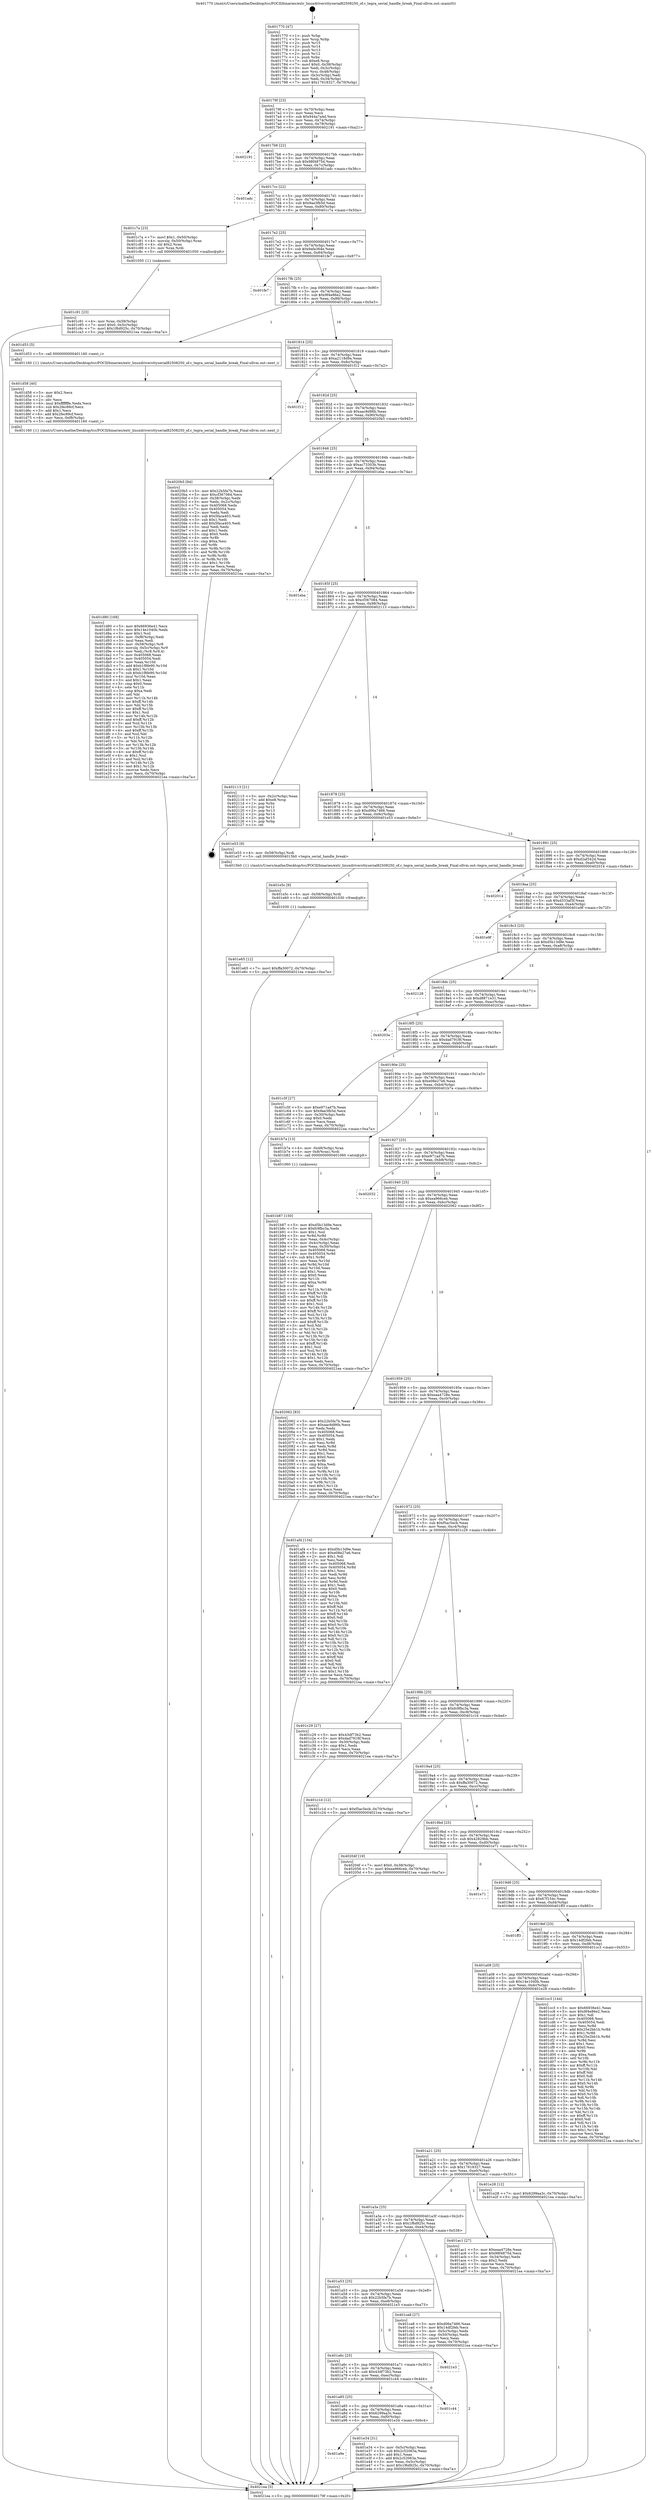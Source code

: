 digraph "0x401770" {
  label = "0x401770 (/mnt/c/Users/mathe/Desktop/tcc/POCII/binaries/extr_linuxdriversttyserial82508250_of.c_tegra_serial_handle_break_Final-ollvm.out::main(0))"
  labelloc = "t"
  node[shape=record]

  Entry [label="",width=0.3,height=0.3,shape=circle,fillcolor=black,style=filled]
  "0x40179f" [label="{
     0x40179f [23]\l
     | [instrs]\l
     &nbsp;&nbsp;0x40179f \<+3\>: mov -0x70(%rbp),%eax\l
     &nbsp;&nbsp;0x4017a2 \<+2\>: mov %eax,%ecx\l
     &nbsp;&nbsp;0x4017a4 \<+6\>: sub $0x944a7a4d,%ecx\l
     &nbsp;&nbsp;0x4017aa \<+3\>: mov %eax,-0x74(%rbp)\l
     &nbsp;&nbsp;0x4017ad \<+3\>: mov %ecx,-0x78(%rbp)\l
     &nbsp;&nbsp;0x4017b0 \<+6\>: je 0000000000402191 \<main+0xa21\>\l
  }"]
  "0x402191" [label="{
     0x402191\l
  }", style=dashed]
  "0x4017b6" [label="{
     0x4017b6 [22]\l
     | [instrs]\l
     &nbsp;&nbsp;0x4017b6 \<+5\>: jmp 00000000004017bb \<main+0x4b\>\l
     &nbsp;&nbsp;0x4017bb \<+3\>: mov -0x74(%rbp),%eax\l
     &nbsp;&nbsp;0x4017be \<+5\>: sub $0x98f4875d,%eax\l
     &nbsp;&nbsp;0x4017c3 \<+3\>: mov %eax,-0x7c(%rbp)\l
     &nbsp;&nbsp;0x4017c6 \<+6\>: je 0000000000401adc \<main+0x36c\>\l
  }"]
  Exit [label="",width=0.3,height=0.3,shape=circle,fillcolor=black,style=filled,peripheries=2]
  "0x401adc" [label="{
     0x401adc\l
  }", style=dashed]
  "0x4017cc" [label="{
     0x4017cc [22]\l
     | [instrs]\l
     &nbsp;&nbsp;0x4017cc \<+5\>: jmp 00000000004017d1 \<main+0x61\>\l
     &nbsp;&nbsp;0x4017d1 \<+3\>: mov -0x74(%rbp),%eax\l
     &nbsp;&nbsp;0x4017d4 \<+5\>: sub $0x9ae3fb5d,%eax\l
     &nbsp;&nbsp;0x4017d9 \<+3\>: mov %eax,-0x80(%rbp)\l
     &nbsp;&nbsp;0x4017dc \<+6\>: je 0000000000401c7a \<main+0x50a\>\l
  }"]
  "0x401e65" [label="{
     0x401e65 [12]\l
     | [instrs]\l
     &nbsp;&nbsp;0x401e65 \<+7\>: movl $0xffa30072,-0x70(%rbp)\l
     &nbsp;&nbsp;0x401e6c \<+5\>: jmp 00000000004021ea \<main+0xa7a\>\l
  }"]
  "0x401c7a" [label="{
     0x401c7a [23]\l
     | [instrs]\l
     &nbsp;&nbsp;0x401c7a \<+7\>: movl $0x1,-0x50(%rbp)\l
     &nbsp;&nbsp;0x401c81 \<+4\>: movslq -0x50(%rbp),%rax\l
     &nbsp;&nbsp;0x401c85 \<+4\>: shl $0x2,%rax\l
     &nbsp;&nbsp;0x401c89 \<+3\>: mov %rax,%rdi\l
     &nbsp;&nbsp;0x401c8c \<+5\>: call 0000000000401050 \<malloc@plt\>\l
     | [calls]\l
     &nbsp;&nbsp;0x401050 \{1\} (unknown)\l
  }"]
  "0x4017e2" [label="{
     0x4017e2 [25]\l
     | [instrs]\l
     &nbsp;&nbsp;0x4017e2 \<+5\>: jmp 00000000004017e7 \<main+0x77\>\l
     &nbsp;&nbsp;0x4017e7 \<+3\>: mov -0x74(%rbp),%eax\l
     &nbsp;&nbsp;0x4017ea \<+5\>: sub $0x9afa364e,%eax\l
     &nbsp;&nbsp;0x4017ef \<+6\>: mov %eax,-0x84(%rbp)\l
     &nbsp;&nbsp;0x4017f5 \<+6\>: je 0000000000401fe7 \<main+0x877\>\l
  }"]
  "0x401e5c" [label="{
     0x401e5c [9]\l
     | [instrs]\l
     &nbsp;&nbsp;0x401e5c \<+4\>: mov -0x58(%rbp),%rdi\l
     &nbsp;&nbsp;0x401e60 \<+5\>: call 0000000000401030 \<free@plt\>\l
     | [calls]\l
     &nbsp;&nbsp;0x401030 \{1\} (unknown)\l
  }"]
  "0x401fe7" [label="{
     0x401fe7\l
  }", style=dashed]
  "0x4017fb" [label="{
     0x4017fb [25]\l
     | [instrs]\l
     &nbsp;&nbsp;0x4017fb \<+5\>: jmp 0000000000401800 \<main+0x90\>\l
     &nbsp;&nbsp;0x401800 \<+3\>: mov -0x74(%rbp),%eax\l
     &nbsp;&nbsp;0x401803 \<+5\>: sub $0x9f4e86e2,%eax\l
     &nbsp;&nbsp;0x401808 \<+6\>: mov %eax,-0x88(%rbp)\l
     &nbsp;&nbsp;0x40180e \<+6\>: je 0000000000401d53 \<main+0x5e3\>\l
  }"]
  "0x401a9e" [label="{
     0x401a9e\l
  }", style=dashed]
  "0x401d53" [label="{
     0x401d53 [5]\l
     | [instrs]\l
     &nbsp;&nbsp;0x401d53 \<+5\>: call 0000000000401160 \<next_i\>\l
     | [calls]\l
     &nbsp;&nbsp;0x401160 \{1\} (/mnt/c/Users/mathe/Desktop/tcc/POCII/binaries/extr_linuxdriversttyserial82508250_of.c_tegra_serial_handle_break_Final-ollvm.out::next_i)\l
  }"]
  "0x401814" [label="{
     0x401814 [25]\l
     | [instrs]\l
     &nbsp;&nbsp;0x401814 \<+5\>: jmp 0000000000401819 \<main+0xa9\>\l
     &nbsp;&nbsp;0x401819 \<+3\>: mov -0x74(%rbp),%eax\l
     &nbsp;&nbsp;0x40181c \<+5\>: sub $0xa2118d9a,%eax\l
     &nbsp;&nbsp;0x401821 \<+6\>: mov %eax,-0x8c(%rbp)\l
     &nbsp;&nbsp;0x401827 \<+6\>: je 0000000000401f12 \<main+0x7a2\>\l
  }"]
  "0x401e34" [label="{
     0x401e34 [31]\l
     | [instrs]\l
     &nbsp;&nbsp;0x401e34 \<+3\>: mov -0x5c(%rbp),%eax\l
     &nbsp;&nbsp;0x401e37 \<+5\>: sub $0x2c52063a,%eax\l
     &nbsp;&nbsp;0x401e3c \<+3\>: add $0x1,%eax\l
     &nbsp;&nbsp;0x401e3f \<+5\>: add $0x2c52063a,%eax\l
     &nbsp;&nbsp;0x401e44 \<+3\>: mov %eax,-0x5c(%rbp)\l
     &nbsp;&nbsp;0x401e47 \<+7\>: movl $0x1f6d925c,-0x70(%rbp)\l
     &nbsp;&nbsp;0x401e4e \<+5\>: jmp 00000000004021ea \<main+0xa7a\>\l
  }"]
  "0x401f12" [label="{
     0x401f12\l
  }", style=dashed]
  "0x40182d" [label="{
     0x40182d [25]\l
     | [instrs]\l
     &nbsp;&nbsp;0x40182d \<+5\>: jmp 0000000000401832 \<main+0xc2\>\l
     &nbsp;&nbsp;0x401832 \<+3\>: mov -0x74(%rbp),%eax\l
     &nbsp;&nbsp;0x401835 \<+5\>: sub $0xaac8d86b,%eax\l
     &nbsp;&nbsp;0x40183a \<+6\>: mov %eax,-0x90(%rbp)\l
     &nbsp;&nbsp;0x401840 \<+6\>: je 00000000004020b5 \<main+0x945\>\l
  }"]
  "0x401a85" [label="{
     0x401a85 [25]\l
     | [instrs]\l
     &nbsp;&nbsp;0x401a85 \<+5\>: jmp 0000000000401a8a \<main+0x31a\>\l
     &nbsp;&nbsp;0x401a8a \<+3\>: mov -0x74(%rbp),%eax\l
     &nbsp;&nbsp;0x401a8d \<+5\>: sub $0x6299aa3c,%eax\l
     &nbsp;&nbsp;0x401a92 \<+6\>: mov %eax,-0xf0(%rbp)\l
     &nbsp;&nbsp;0x401a98 \<+6\>: je 0000000000401e34 \<main+0x6c4\>\l
  }"]
  "0x4020b5" [label="{
     0x4020b5 [94]\l
     | [instrs]\l
     &nbsp;&nbsp;0x4020b5 \<+5\>: mov $0x22b5fa7b,%eax\l
     &nbsp;&nbsp;0x4020ba \<+5\>: mov $0xcf367084,%ecx\l
     &nbsp;&nbsp;0x4020bf \<+3\>: mov -0x38(%rbp),%edx\l
     &nbsp;&nbsp;0x4020c2 \<+3\>: mov %edx,-0x2c(%rbp)\l
     &nbsp;&nbsp;0x4020c5 \<+7\>: mov 0x405068,%edx\l
     &nbsp;&nbsp;0x4020cc \<+7\>: mov 0x405054,%esi\l
     &nbsp;&nbsp;0x4020d3 \<+2\>: mov %edx,%edi\l
     &nbsp;&nbsp;0x4020d5 \<+6\>: sub $0x5faca403,%edi\l
     &nbsp;&nbsp;0x4020db \<+3\>: sub $0x1,%edi\l
     &nbsp;&nbsp;0x4020de \<+6\>: add $0x5faca403,%edi\l
     &nbsp;&nbsp;0x4020e4 \<+3\>: imul %edi,%edx\l
     &nbsp;&nbsp;0x4020e7 \<+3\>: and $0x1,%edx\l
     &nbsp;&nbsp;0x4020ea \<+3\>: cmp $0x0,%edx\l
     &nbsp;&nbsp;0x4020ed \<+4\>: sete %r8b\l
     &nbsp;&nbsp;0x4020f1 \<+3\>: cmp $0xa,%esi\l
     &nbsp;&nbsp;0x4020f4 \<+4\>: setl %r9b\l
     &nbsp;&nbsp;0x4020f8 \<+3\>: mov %r8b,%r10b\l
     &nbsp;&nbsp;0x4020fb \<+3\>: and %r9b,%r10b\l
     &nbsp;&nbsp;0x4020fe \<+3\>: xor %r9b,%r8b\l
     &nbsp;&nbsp;0x402101 \<+3\>: or %r8b,%r10b\l
     &nbsp;&nbsp;0x402104 \<+4\>: test $0x1,%r10b\l
     &nbsp;&nbsp;0x402108 \<+3\>: cmovne %ecx,%eax\l
     &nbsp;&nbsp;0x40210b \<+3\>: mov %eax,-0x70(%rbp)\l
     &nbsp;&nbsp;0x40210e \<+5\>: jmp 00000000004021ea \<main+0xa7a\>\l
  }"]
  "0x401846" [label="{
     0x401846 [25]\l
     | [instrs]\l
     &nbsp;&nbsp;0x401846 \<+5\>: jmp 000000000040184b \<main+0xdb\>\l
     &nbsp;&nbsp;0x40184b \<+3\>: mov -0x74(%rbp),%eax\l
     &nbsp;&nbsp;0x40184e \<+5\>: sub $0xac73303b,%eax\l
     &nbsp;&nbsp;0x401853 \<+6\>: mov %eax,-0x94(%rbp)\l
     &nbsp;&nbsp;0x401859 \<+6\>: je 0000000000401eba \<main+0x74a\>\l
  }"]
  "0x401c44" [label="{
     0x401c44\l
  }", style=dashed]
  "0x401eba" [label="{
     0x401eba\l
  }", style=dashed]
  "0x40185f" [label="{
     0x40185f [25]\l
     | [instrs]\l
     &nbsp;&nbsp;0x40185f \<+5\>: jmp 0000000000401864 \<main+0xf4\>\l
     &nbsp;&nbsp;0x401864 \<+3\>: mov -0x74(%rbp),%eax\l
     &nbsp;&nbsp;0x401867 \<+5\>: sub $0xcf367084,%eax\l
     &nbsp;&nbsp;0x40186c \<+6\>: mov %eax,-0x98(%rbp)\l
     &nbsp;&nbsp;0x401872 \<+6\>: je 0000000000402113 \<main+0x9a3\>\l
  }"]
  "0x401a6c" [label="{
     0x401a6c [25]\l
     | [instrs]\l
     &nbsp;&nbsp;0x401a6c \<+5\>: jmp 0000000000401a71 \<main+0x301\>\l
     &nbsp;&nbsp;0x401a71 \<+3\>: mov -0x74(%rbp),%eax\l
     &nbsp;&nbsp;0x401a74 \<+5\>: sub $0x43df73b2,%eax\l
     &nbsp;&nbsp;0x401a79 \<+6\>: mov %eax,-0xec(%rbp)\l
     &nbsp;&nbsp;0x401a7f \<+6\>: je 0000000000401c44 \<main+0x4d4\>\l
  }"]
  "0x402113" [label="{
     0x402113 [21]\l
     | [instrs]\l
     &nbsp;&nbsp;0x402113 \<+3\>: mov -0x2c(%rbp),%eax\l
     &nbsp;&nbsp;0x402116 \<+7\>: add $0xe8,%rsp\l
     &nbsp;&nbsp;0x40211d \<+1\>: pop %rbx\l
     &nbsp;&nbsp;0x40211e \<+2\>: pop %r12\l
     &nbsp;&nbsp;0x402120 \<+2\>: pop %r13\l
     &nbsp;&nbsp;0x402122 \<+2\>: pop %r14\l
     &nbsp;&nbsp;0x402124 \<+2\>: pop %r15\l
     &nbsp;&nbsp;0x402126 \<+1\>: pop %rbp\l
     &nbsp;&nbsp;0x402127 \<+1\>: ret\l
  }"]
  "0x401878" [label="{
     0x401878 [25]\l
     | [instrs]\l
     &nbsp;&nbsp;0x401878 \<+5\>: jmp 000000000040187d \<main+0x10d\>\l
     &nbsp;&nbsp;0x40187d \<+3\>: mov -0x74(%rbp),%eax\l
     &nbsp;&nbsp;0x401880 \<+5\>: sub $0xd06a7466,%eax\l
     &nbsp;&nbsp;0x401885 \<+6\>: mov %eax,-0x9c(%rbp)\l
     &nbsp;&nbsp;0x40188b \<+6\>: je 0000000000401e53 \<main+0x6e3\>\l
  }"]
  "0x4021e3" [label="{
     0x4021e3\l
  }", style=dashed]
  "0x401e53" [label="{
     0x401e53 [9]\l
     | [instrs]\l
     &nbsp;&nbsp;0x401e53 \<+4\>: mov -0x58(%rbp),%rdi\l
     &nbsp;&nbsp;0x401e57 \<+5\>: call 00000000004015b0 \<tegra_serial_handle_break\>\l
     | [calls]\l
     &nbsp;&nbsp;0x4015b0 \{1\} (/mnt/c/Users/mathe/Desktop/tcc/POCII/binaries/extr_linuxdriversttyserial82508250_of.c_tegra_serial_handle_break_Final-ollvm.out::tegra_serial_handle_break)\l
  }"]
  "0x401891" [label="{
     0x401891 [25]\l
     | [instrs]\l
     &nbsp;&nbsp;0x401891 \<+5\>: jmp 0000000000401896 \<main+0x126\>\l
     &nbsp;&nbsp;0x401896 \<+3\>: mov -0x74(%rbp),%eax\l
     &nbsp;&nbsp;0x401899 \<+5\>: sub $0xd2af342d,%eax\l
     &nbsp;&nbsp;0x40189e \<+6\>: mov %eax,-0xa0(%rbp)\l
     &nbsp;&nbsp;0x4018a4 \<+6\>: je 0000000000402014 \<main+0x8a4\>\l
  }"]
  "0x401d80" [label="{
     0x401d80 [168]\l
     | [instrs]\l
     &nbsp;&nbsp;0x401d80 \<+5\>: mov $0x66936e41,%ecx\l
     &nbsp;&nbsp;0x401d85 \<+5\>: mov $0x14e1040b,%edx\l
     &nbsp;&nbsp;0x401d8a \<+3\>: mov $0x1,%sil\l
     &nbsp;&nbsp;0x401d8d \<+6\>: mov -0xf8(%rbp),%edi\l
     &nbsp;&nbsp;0x401d93 \<+3\>: imul %eax,%edi\l
     &nbsp;&nbsp;0x401d96 \<+4\>: mov -0x58(%rbp),%r8\l
     &nbsp;&nbsp;0x401d9a \<+4\>: movslq -0x5c(%rbp),%r9\l
     &nbsp;&nbsp;0x401d9e \<+4\>: mov %edi,(%r8,%r9,4)\l
     &nbsp;&nbsp;0x401da2 \<+7\>: mov 0x405068,%eax\l
     &nbsp;&nbsp;0x401da9 \<+7\>: mov 0x405054,%edi\l
     &nbsp;&nbsp;0x401db0 \<+3\>: mov %eax,%r10d\l
     &nbsp;&nbsp;0x401db3 \<+7\>: add $0xb1f8fe90,%r10d\l
     &nbsp;&nbsp;0x401dba \<+4\>: sub $0x1,%r10d\l
     &nbsp;&nbsp;0x401dbe \<+7\>: sub $0xb1f8fe90,%r10d\l
     &nbsp;&nbsp;0x401dc5 \<+4\>: imul %r10d,%eax\l
     &nbsp;&nbsp;0x401dc9 \<+3\>: and $0x1,%eax\l
     &nbsp;&nbsp;0x401dcc \<+3\>: cmp $0x0,%eax\l
     &nbsp;&nbsp;0x401dcf \<+4\>: sete %r11b\l
     &nbsp;&nbsp;0x401dd3 \<+3\>: cmp $0xa,%edi\l
     &nbsp;&nbsp;0x401dd6 \<+3\>: setl %bl\l
     &nbsp;&nbsp;0x401dd9 \<+3\>: mov %r11b,%r14b\l
     &nbsp;&nbsp;0x401ddc \<+4\>: xor $0xff,%r14b\l
     &nbsp;&nbsp;0x401de0 \<+3\>: mov %bl,%r15b\l
     &nbsp;&nbsp;0x401de3 \<+4\>: xor $0xff,%r15b\l
     &nbsp;&nbsp;0x401de7 \<+4\>: xor $0x1,%sil\l
     &nbsp;&nbsp;0x401deb \<+3\>: mov %r14b,%r12b\l
     &nbsp;&nbsp;0x401dee \<+4\>: and $0xff,%r12b\l
     &nbsp;&nbsp;0x401df2 \<+3\>: and %sil,%r11b\l
     &nbsp;&nbsp;0x401df5 \<+3\>: mov %r15b,%r13b\l
     &nbsp;&nbsp;0x401df8 \<+4\>: and $0xff,%r13b\l
     &nbsp;&nbsp;0x401dfc \<+3\>: and %sil,%bl\l
     &nbsp;&nbsp;0x401dff \<+3\>: or %r11b,%r12b\l
     &nbsp;&nbsp;0x401e02 \<+3\>: or %bl,%r13b\l
     &nbsp;&nbsp;0x401e05 \<+3\>: xor %r13b,%r12b\l
     &nbsp;&nbsp;0x401e08 \<+3\>: or %r15b,%r14b\l
     &nbsp;&nbsp;0x401e0b \<+4\>: xor $0xff,%r14b\l
     &nbsp;&nbsp;0x401e0f \<+4\>: or $0x1,%sil\l
     &nbsp;&nbsp;0x401e13 \<+3\>: and %sil,%r14b\l
     &nbsp;&nbsp;0x401e16 \<+3\>: or %r14b,%r12b\l
     &nbsp;&nbsp;0x401e19 \<+4\>: test $0x1,%r12b\l
     &nbsp;&nbsp;0x401e1d \<+3\>: cmovne %edx,%ecx\l
     &nbsp;&nbsp;0x401e20 \<+3\>: mov %ecx,-0x70(%rbp)\l
     &nbsp;&nbsp;0x401e23 \<+5\>: jmp 00000000004021ea \<main+0xa7a\>\l
  }"]
  "0x402014" [label="{
     0x402014\l
  }", style=dashed]
  "0x4018aa" [label="{
     0x4018aa [25]\l
     | [instrs]\l
     &nbsp;&nbsp;0x4018aa \<+5\>: jmp 00000000004018af \<main+0x13f\>\l
     &nbsp;&nbsp;0x4018af \<+3\>: mov -0x74(%rbp),%eax\l
     &nbsp;&nbsp;0x4018b2 \<+5\>: sub $0xd333af3f,%eax\l
     &nbsp;&nbsp;0x4018b7 \<+6\>: mov %eax,-0xa4(%rbp)\l
     &nbsp;&nbsp;0x4018bd \<+6\>: je 0000000000401e9f \<main+0x72f\>\l
  }"]
  "0x401d58" [label="{
     0x401d58 [40]\l
     | [instrs]\l
     &nbsp;&nbsp;0x401d58 \<+5\>: mov $0x2,%ecx\l
     &nbsp;&nbsp;0x401d5d \<+1\>: cltd\l
     &nbsp;&nbsp;0x401d5e \<+2\>: idiv %ecx\l
     &nbsp;&nbsp;0x401d60 \<+6\>: imul $0xfffffffe,%edx,%ecx\l
     &nbsp;&nbsp;0x401d66 \<+6\>: sub $0x2fec89cf,%ecx\l
     &nbsp;&nbsp;0x401d6c \<+3\>: add $0x1,%ecx\l
     &nbsp;&nbsp;0x401d6f \<+6\>: add $0x2fec89cf,%ecx\l
     &nbsp;&nbsp;0x401d75 \<+6\>: mov %ecx,-0xf8(%rbp)\l
     &nbsp;&nbsp;0x401d7b \<+5\>: call 0000000000401160 \<next_i\>\l
     | [calls]\l
     &nbsp;&nbsp;0x401160 \{1\} (/mnt/c/Users/mathe/Desktop/tcc/POCII/binaries/extr_linuxdriversttyserial82508250_of.c_tegra_serial_handle_break_Final-ollvm.out::next_i)\l
  }"]
  "0x401e9f" [label="{
     0x401e9f\l
  }", style=dashed]
  "0x4018c3" [label="{
     0x4018c3 [25]\l
     | [instrs]\l
     &nbsp;&nbsp;0x4018c3 \<+5\>: jmp 00000000004018c8 \<main+0x158\>\l
     &nbsp;&nbsp;0x4018c8 \<+3\>: mov -0x74(%rbp),%eax\l
     &nbsp;&nbsp;0x4018cb \<+5\>: sub $0xd5b13d9e,%eax\l
     &nbsp;&nbsp;0x4018d0 \<+6\>: mov %eax,-0xa8(%rbp)\l
     &nbsp;&nbsp;0x4018d6 \<+6\>: je 0000000000402128 \<main+0x9b8\>\l
  }"]
  "0x401a53" [label="{
     0x401a53 [25]\l
     | [instrs]\l
     &nbsp;&nbsp;0x401a53 \<+5\>: jmp 0000000000401a58 \<main+0x2e8\>\l
     &nbsp;&nbsp;0x401a58 \<+3\>: mov -0x74(%rbp),%eax\l
     &nbsp;&nbsp;0x401a5b \<+5\>: sub $0x22b5fa7b,%eax\l
     &nbsp;&nbsp;0x401a60 \<+6\>: mov %eax,-0xe8(%rbp)\l
     &nbsp;&nbsp;0x401a66 \<+6\>: je 00000000004021e3 \<main+0xa73\>\l
  }"]
  "0x402128" [label="{
     0x402128\l
  }", style=dashed]
  "0x4018dc" [label="{
     0x4018dc [25]\l
     | [instrs]\l
     &nbsp;&nbsp;0x4018dc \<+5\>: jmp 00000000004018e1 \<main+0x171\>\l
     &nbsp;&nbsp;0x4018e1 \<+3\>: mov -0x74(%rbp),%eax\l
     &nbsp;&nbsp;0x4018e4 \<+5\>: sub $0xd8871e31,%eax\l
     &nbsp;&nbsp;0x4018e9 \<+6\>: mov %eax,-0xac(%rbp)\l
     &nbsp;&nbsp;0x4018ef \<+6\>: je 000000000040203e \<main+0x8ce\>\l
  }"]
  "0x401ca8" [label="{
     0x401ca8 [27]\l
     | [instrs]\l
     &nbsp;&nbsp;0x401ca8 \<+5\>: mov $0xd06a7466,%eax\l
     &nbsp;&nbsp;0x401cad \<+5\>: mov $0x14df2feb,%ecx\l
     &nbsp;&nbsp;0x401cb2 \<+3\>: mov -0x5c(%rbp),%edx\l
     &nbsp;&nbsp;0x401cb5 \<+3\>: cmp -0x50(%rbp),%edx\l
     &nbsp;&nbsp;0x401cb8 \<+3\>: cmovl %ecx,%eax\l
     &nbsp;&nbsp;0x401cbb \<+3\>: mov %eax,-0x70(%rbp)\l
     &nbsp;&nbsp;0x401cbe \<+5\>: jmp 00000000004021ea \<main+0xa7a\>\l
  }"]
  "0x40203e" [label="{
     0x40203e\l
  }", style=dashed]
  "0x4018f5" [label="{
     0x4018f5 [25]\l
     | [instrs]\l
     &nbsp;&nbsp;0x4018f5 \<+5\>: jmp 00000000004018fa \<main+0x18a\>\l
     &nbsp;&nbsp;0x4018fa \<+3\>: mov -0x74(%rbp),%eax\l
     &nbsp;&nbsp;0x4018fd \<+5\>: sub $0xdad7918f,%eax\l
     &nbsp;&nbsp;0x401902 \<+6\>: mov %eax,-0xb0(%rbp)\l
     &nbsp;&nbsp;0x401908 \<+6\>: je 0000000000401c5f \<main+0x4ef\>\l
  }"]
  "0x401c91" [label="{
     0x401c91 [23]\l
     | [instrs]\l
     &nbsp;&nbsp;0x401c91 \<+4\>: mov %rax,-0x58(%rbp)\l
     &nbsp;&nbsp;0x401c95 \<+7\>: movl $0x0,-0x5c(%rbp)\l
     &nbsp;&nbsp;0x401c9c \<+7\>: movl $0x1f6d925c,-0x70(%rbp)\l
     &nbsp;&nbsp;0x401ca3 \<+5\>: jmp 00000000004021ea \<main+0xa7a\>\l
  }"]
  "0x401c5f" [label="{
     0x401c5f [27]\l
     | [instrs]\l
     &nbsp;&nbsp;0x401c5f \<+5\>: mov $0xe971ad7b,%eax\l
     &nbsp;&nbsp;0x401c64 \<+5\>: mov $0x9ae3fb5d,%ecx\l
     &nbsp;&nbsp;0x401c69 \<+3\>: mov -0x30(%rbp),%edx\l
     &nbsp;&nbsp;0x401c6c \<+3\>: cmp $0x0,%edx\l
     &nbsp;&nbsp;0x401c6f \<+3\>: cmove %ecx,%eax\l
     &nbsp;&nbsp;0x401c72 \<+3\>: mov %eax,-0x70(%rbp)\l
     &nbsp;&nbsp;0x401c75 \<+5\>: jmp 00000000004021ea \<main+0xa7a\>\l
  }"]
  "0x40190e" [label="{
     0x40190e [25]\l
     | [instrs]\l
     &nbsp;&nbsp;0x40190e \<+5\>: jmp 0000000000401913 \<main+0x1a3\>\l
     &nbsp;&nbsp;0x401913 \<+3\>: mov -0x74(%rbp),%eax\l
     &nbsp;&nbsp;0x401916 \<+5\>: sub $0xe08e27e6,%eax\l
     &nbsp;&nbsp;0x40191b \<+6\>: mov %eax,-0xb4(%rbp)\l
     &nbsp;&nbsp;0x401921 \<+6\>: je 0000000000401b7a \<main+0x40a\>\l
  }"]
  "0x401b87" [label="{
     0x401b87 [150]\l
     | [instrs]\l
     &nbsp;&nbsp;0x401b87 \<+5\>: mov $0xd5b13d9e,%ecx\l
     &nbsp;&nbsp;0x401b8c \<+5\>: mov $0xfc9fbc3a,%edx\l
     &nbsp;&nbsp;0x401b91 \<+3\>: mov $0x1,%sil\l
     &nbsp;&nbsp;0x401b94 \<+3\>: xor %r8d,%r8d\l
     &nbsp;&nbsp;0x401b97 \<+3\>: mov %eax,-0x4c(%rbp)\l
     &nbsp;&nbsp;0x401b9a \<+3\>: mov -0x4c(%rbp),%eax\l
     &nbsp;&nbsp;0x401b9d \<+3\>: mov %eax,-0x30(%rbp)\l
     &nbsp;&nbsp;0x401ba0 \<+7\>: mov 0x405068,%eax\l
     &nbsp;&nbsp;0x401ba7 \<+8\>: mov 0x405054,%r9d\l
     &nbsp;&nbsp;0x401baf \<+4\>: sub $0x1,%r8d\l
     &nbsp;&nbsp;0x401bb3 \<+3\>: mov %eax,%r10d\l
     &nbsp;&nbsp;0x401bb6 \<+3\>: add %r8d,%r10d\l
     &nbsp;&nbsp;0x401bb9 \<+4\>: imul %r10d,%eax\l
     &nbsp;&nbsp;0x401bbd \<+3\>: and $0x1,%eax\l
     &nbsp;&nbsp;0x401bc0 \<+3\>: cmp $0x0,%eax\l
     &nbsp;&nbsp;0x401bc3 \<+4\>: sete %r11b\l
     &nbsp;&nbsp;0x401bc7 \<+4\>: cmp $0xa,%r9d\l
     &nbsp;&nbsp;0x401bcb \<+3\>: setl %bl\l
     &nbsp;&nbsp;0x401bce \<+3\>: mov %r11b,%r14b\l
     &nbsp;&nbsp;0x401bd1 \<+4\>: xor $0xff,%r14b\l
     &nbsp;&nbsp;0x401bd5 \<+3\>: mov %bl,%r15b\l
     &nbsp;&nbsp;0x401bd8 \<+4\>: xor $0xff,%r15b\l
     &nbsp;&nbsp;0x401bdc \<+4\>: xor $0x1,%sil\l
     &nbsp;&nbsp;0x401be0 \<+3\>: mov %r14b,%r12b\l
     &nbsp;&nbsp;0x401be3 \<+4\>: and $0xff,%r12b\l
     &nbsp;&nbsp;0x401be7 \<+3\>: and %sil,%r11b\l
     &nbsp;&nbsp;0x401bea \<+3\>: mov %r15b,%r13b\l
     &nbsp;&nbsp;0x401bed \<+4\>: and $0xff,%r13b\l
     &nbsp;&nbsp;0x401bf1 \<+3\>: and %sil,%bl\l
     &nbsp;&nbsp;0x401bf4 \<+3\>: or %r11b,%r12b\l
     &nbsp;&nbsp;0x401bf7 \<+3\>: or %bl,%r13b\l
     &nbsp;&nbsp;0x401bfa \<+3\>: xor %r13b,%r12b\l
     &nbsp;&nbsp;0x401bfd \<+3\>: or %r15b,%r14b\l
     &nbsp;&nbsp;0x401c00 \<+4\>: xor $0xff,%r14b\l
     &nbsp;&nbsp;0x401c04 \<+4\>: or $0x1,%sil\l
     &nbsp;&nbsp;0x401c08 \<+3\>: and %sil,%r14b\l
     &nbsp;&nbsp;0x401c0b \<+3\>: or %r14b,%r12b\l
     &nbsp;&nbsp;0x401c0e \<+4\>: test $0x1,%r12b\l
     &nbsp;&nbsp;0x401c12 \<+3\>: cmovne %edx,%ecx\l
     &nbsp;&nbsp;0x401c15 \<+3\>: mov %ecx,-0x70(%rbp)\l
     &nbsp;&nbsp;0x401c18 \<+5\>: jmp 00000000004021ea \<main+0xa7a\>\l
  }"]
  "0x401b7a" [label="{
     0x401b7a [13]\l
     | [instrs]\l
     &nbsp;&nbsp;0x401b7a \<+4\>: mov -0x48(%rbp),%rax\l
     &nbsp;&nbsp;0x401b7e \<+4\>: mov 0x8(%rax),%rdi\l
     &nbsp;&nbsp;0x401b82 \<+5\>: call 0000000000401060 \<atoi@plt\>\l
     | [calls]\l
     &nbsp;&nbsp;0x401060 \{1\} (unknown)\l
  }"]
  "0x401927" [label="{
     0x401927 [25]\l
     | [instrs]\l
     &nbsp;&nbsp;0x401927 \<+5\>: jmp 000000000040192c \<main+0x1bc\>\l
     &nbsp;&nbsp;0x40192c \<+3\>: mov -0x74(%rbp),%eax\l
     &nbsp;&nbsp;0x40192f \<+5\>: sub $0xe971ad7b,%eax\l
     &nbsp;&nbsp;0x401934 \<+6\>: mov %eax,-0xb8(%rbp)\l
     &nbsp;&nbsp;0x40193a \<+6\>: je 0000000000402032 \<main+0x8c2\>\l
  }"]
  "0x401770" [label="{
     0x401770 [47]\l
     | [instrs]\l
     &nbsp;&nbsp;0x401770 \<+1\>: push %rbp\l
     &nbsp;&nbsp;0x401771 \<+3\>: mov %rsp,%rbp\l
     &nbsp;&nbsp;0x401774 \<+2\>: push %r15\l
     &nbsp;&nbsp;0x401776 \<+2\>: push %r14\l
     &nbsp;&nbsp;0x401778 \<+2\>: push %r13\l
     &nbsp;&nbsp;0x40177a \<+2\>: push %r12\l
     &nbsp;&nbsp;0x40177c \<+1\>: push %rbx\l
     &nbsp;&nbsp;0x40177d \<+7\>: sub $0xe8,%rsp\l
     &nbsp;&nbsp;0x401784 \<+7\>: movl $0x0,-0x38(%rbp)\l
     &nbsp;&nbsp;0x40178b \<+3\>: mov %edi,-0x3c(%rbp)\l
     &nbsp;&nbsp;0x40178e \<+4\>: mov %rsi,-0x48(%rbp)\l
     &nbsp;&nbsp;0x401792 \<+3\>: mov -0x3c(%rbp),%edi\l
     &nbsp;&nbsp;0x401795 \<+3\>: mov %edi,-0x34(%rbp)\l
     &nbsp;&nbsp;0x401798 \<+7\>: movl $0x17618327,-0x70(%rbp)\l
  }"]
  "0x402032" [label="{
     0x402032\l
  }", style=dashed]
  "0x401940" [label="{
     0x401940 [25]\l
     | [instrs]\l
     &nbsp;&nbsp;0x401940 \<+5\>: jmp 0000000000401945 \<main+0x1d5\>\l
     &nbsp;&nbsp;0x401945 \<+3\>: mov -0x74(%rbp),%eax\l
     &nbsp;&nbsp;0x401948 \<+5\>: sub $0xea966ceb,%eax\l
     &nbsp;&nbsp;0x40194d \<+6\>: mov %eax,-0xbc(%rbp)\l
     &nbsp;&nbsp;0x401953 \<+6\>: je 0000000000402062 \<main+0x8f2\>\l
  }"]
  "0x4021ea" [label="{
     0x4021ea [5]\l
     | [instrs]\l
     &nbsp;&nbsp;0x4021ea \<+5\>: jmp 000000000040179f \<main+0x2f\>\l
  }"]
  "0x402062" [label="{
     0x402062 [83]\l
     | [instrs]\l
     &nbsp;&nbsp;0x402062 \<+5\>: mov $0x22b5fa7b,%eax\l
     &nbsp;&nbsp;0x402067 \<+5\>: mov $0xaac8d86b,%ecx\l
     &nbsp;&nbsp;0x40206c \<+2\>: xor %edx,%edx\l
     &nbsp;&nbsp;0x40206e \<+7\>: mov 0x405068,%esi\l
     &nbsp;&nbsp;0x402075 \<+7\>: mov 0x405054,%edi\l
     &nbsp;&nbsp;0x40207c \<+3\>: sub $0x1,%edx\l
     &nbsp;&nbsp;0x40207f \<+3\>: mov %esi,%r8d\l
     &nbsp;&nbsp;0x402082 \<+3\>: add %edx,%r8d\l
     &nbsp;&nbsp;0x402085 \<+4\>: imul %r8d,%esi\l
     &nbsp;&nbsp;0x402089 \<+3\>: and $0x1,%esi\l
     &nbsp;&nbsp;0x40208c \<+3\>: cmp $0x0,%esi\l
     &nbsp;&nbsp;0x40208f \<+4\>: sete %r9b\l
     &nbsp;&nbsp;0x402093 \<+3\>: cmp $0xa,%edi\l
     &nbsp;&nbsp;0x402096 \<+4\>: setl %r10b\l
     &nbsp;&nbsp;0x40209a \<+3\>: mov %r9b,%r11b\l
     &nbsp;&nbsp;0x40209d \<+3\>: and %r10b,%r11b\l
     &nbsp;&nbsp;0x4020a0 \<+3\>: xor %r10b,%r9b\l
     &nbsp;&nbsp;0x4020a3 \<+3\>: or %r9b,%r11b\l
     &nbsp;&nbsp;0x4020a6 \<+4\>: test $0x1,%r11b\l
     &nbsp;&nbsp;0x4020aa \<+3\>: cmovne %ecx,%eax\l
     &nbsp;&nbsp;0x4020ad \<+3\>: mov %eax,-0x70(%rbp)\l
     &nbsp;&nbsp;0x4020b0 \<+5\>: jmp 00000000004021ea \<main+0xa7a\>\l
  }"]
  "0x401959" [label="{
     0x401959 [25]\l
     | [instrs]\l
     &nbsp;&nbsp;0x401959 \<+5\>: jmp 000000000040195e \<main+0x1ee\>\l
     &nbsp;&nbsp;0x40195e \<+3\>: mov -0x74(%rbp),%eax\l
     &nbsp;&nbsp;0x401961 \<+5\>: sub $0xeaa4728e,%eax\l
     &nbsp;&nbsp;0x401966 \<+6\>: mov %eax,-0xc0(%rbp)\l
     &nbsp;&nbsp;0x40196c \<+6\>: je 0000000000401af4 \<main+0x384\>\l
  }"]
  "0x401a3a" [label="{
     0x401a3a [25]\l
     | [instrs]\l
     &nbsp;&nbsp;0x401a3a \<+5\>: jmp 0000000000401a3f \<main+0x2cf\>\l
     &nbsp;&nbsp;0x401a3f \<+3\>: mov -0x74(%rbp),%eax\l
     &nbsp;&nbsp;0x401a42 \<+5\>: sub $0x1f6d925c,%eax\l
     &nbsp;&nbsp;0x401a47 \<+6\>: mov %eax,-0xe4(%rbp)\l
     &nbsp;&nbsp;0x401a4d \<+6\>: je 0000000000401ca8 \<main+0x538\>\l
  }"]
  "0x401af4" [label="{
     0x401af4 [134]\l
     | [instrs]\l
     &nbsp;&nbsp;0x401af4 \<+5\>: mov $0xd5b13d9e,%eax\l
     &nbsp;&nbsp;0x401af9 \<+5\>: mov $0xe08e27e6,%ecx\l
     &nbsp;&nbsp;0x401afe \<+2\>: mov $0x1,%dl\l
     &nbsp;&nbsp;0x401b00 \<+2\>: xor %esi,%esi\l
     &nbsp;&nbsp;0x401b02 \<+7\>: mov 0x405068,%edi\l
     &nbsp;&nbsp;0x401b09 \<+8\>: mov 0x405054,%r8d\l
     &nbsp;&nbsp;0x401b11 \<+3\>: sub $0x1,%esi\l
     &nbsp;&nbsp;0x401b14 \<+3\>: mov %edi,%r9d\l
     &nbsp;&nbsp;0x401b17 \<+3\>: add %esi,%r9d\l
     &nbsp;&nbsp;0x401b1a \<+4\>: imul %r9d,%edi\l
     &nbsp;&nbsp;0x401b1e \<+3\>: and $0x1,%edi\l
     &nbsp;&nbsp;0x401b21 \<+3\>: cmp $0x0,%edi\l
     &nbsp;&nbsp;0x401b24 \<+4\>: sete %r10b\l
     &nbsp;&nbsp;0x401b28 \<+4\>: cmp $0xa,%r8d\l
     &nbsp;&nbsp;0x401b2c \<+4\>: setl %r11b\l
     &nbsp;&nbsp;0x401b30 \<+3\>: mov %r10b,%bl\l
     &nbsp;&nbsp;0x401b33 \<+3\>: xor $0xff,%bl\l
     &nbsp;&nbsp;0x401b36 \<+3\>: mov %r11b,%r14b\l
     &nbsp;&nbsp;0x401b39 \<+4\>: xor $0xff,%r14b\l
     &nbsp;&nbsp;0x401b3d \<+3\>: xor $0x0,%dl\l
     &nbsp;&nbsp;0x401b40 \<+3\>: mov %bl,%r15b\l
     &nbsp;&nbsp;0x401b43 \<+4\>: and $0x0,%r15b\l
     &nbsp;&nbsp;0x401b47 \<+3\>: and %dl,%r10b\l
     &nbsp;&nbsp;0x401b4a \<+3\>: mov %r14b,%r12b\l
     &nbsp;&nbsp;0x401b4d \<+4\>: and $0x0,%r12b\l
     &nbsp;&nbsp;0x401b51 \<+3\>: and %dl,%r11b\l
     &nbsp;&nbsp;0x401b54 \<+3\>: or %r10b,%r15b\l
     &nbsp;&nbsp;0x401b57 \<+3\>: or %r11b,%r12b\l
     &nbsp;&nbsp;0x401b5a \<+3\>: xor %r12b,%r15b\l
     &nbsp;&nbsp;0x401b5d \<+3\>: or %r14b,%bl\l
     &nbsp;&nbsp;0x401b60 \<+3\>: xor $0xff,%bl\l
     &nbsp;&nbsp;0x401b63 \<+3\>: or $0x0,%dl\l
     &nbsp;&nbsp;0x401b66 \<+2\>: and %dl,%bl\l
     &nbsp;&nbsp;0x401b68 \<+3\>: or %bl,%r15b\l
     &nbsp;&nbsp;0x401b6b \<+4\>: test $0x1,%r15b\l
     &nbsp;&nbsp;0x401b6f \<+3\>: cmovne %ecx,%eax\l
     &nbsp;&nbsp;0x401b72 \<+3\>: mov %eax,-0x70(%rbp)\l
     &nbsp;&nbsp;0x401b75 \<+5\>: jmp 00000000004021ea \<main+0xa7a\>\l
  }"]
  "0x401972" [label="{
     0x401972 [25]\l
     | [instrs]\l
     &nbsp;&nbsp;0x401972 \<+5\>: jmp 0000000000401977 \<main+0x207\>\l
     &nbsp;&nbsp;0x401977 \<+3\>: mov -0x74(%rbp),%eax\l
     &nbsp;&nbsp;0x40197a \<+5\>: sub $0xf5ac5ecb,%eax\l
     &nbsp;&nbsp;0x40197f \<+6\>: mov %eax,-0xc4(%rbp)\l
     &nbsp;&nbsp;0x401985 \<+6\>: je 0000000000401c29 \<main+0x4b9\>\l
  }"]
  "0x401ac1" [label="{
     0x401ac1 [27]\l
     | [instrs]\l
     &nbsp;&nbsp;0x401ac1 \<+5\>: mov $0xeaa4728e,%eax\l
     &nbsp;&nbsp;0x401ac6 \<+5\>: mov $0x98f4875d,%ecx\l
     &nbsp;&nbsp;0x401acb \<+3\>: mov -0x34(%rbp),%edx\l
     &nbsp;&nbsp;0x401ace \<+3\>: cmp $0x2,%edx\l
     &nbsp;&nbsp;0x401ad1 \<+3\>: cmovne %ecx,%eax\l
     &nbsp;&nbsp;0x401ad4 \<+3\>: mov %eax,-0x70(%rbp)\l
     &nbsp;&nbsp;0x401ad7 \<+5\>: jmp 00000000004021ea \<main+0xa7a\>\l
  }"]
  "0x401c29" [label="{
     0x401c29 [27]\l
     | [instrs]\l
     &nbsp;&nbsp;0x401c29 \<+5\>: mov $0x43df73b2,%eax\l
     &nbsp;&nbsp;0x401c2e \<+5\>: mov $0xdad7918f,%ecx\l
     &nbsp;&nbsp;0x401c33 \<+3\>: mov -0x30(%rbp),%edx\l
     &nbsp;&nbsp;0x401c36 \<+3\>: cmp $0x1,%edx\l
     &nbsp;&nbsp;0x401c39 \<+3\>: cmovl %ecx,%eax\l
     &nbsp;&nbsp;0x401c3c \<+3\>: mov %eax,-0x70(%rbp)\l
     &nbsp;&nbsp;0x401c3f \<+5\>: jmp 00000000004021ea \<main+0xa7a\>\l
  }"]
  "0x40198b" [label="{
     0x40198b [25]\l
     | [instrs]\l
     &nbsp;&nbsp;0x40198b \<+5\>: jmp 0000000000401990 \<main+0x220\>\l
     &nbsp;&nbsp;0x401990 \<+3\>: mov -0x74(%rbp),%eax\l
     &nbsp;&nbsp;0x401993 \<+5\>: sub $0xfc9fbc3a,%eax\l
     &nbsp;&nbsp;0x401998 \<+6\>: mov %eax,-0xc8(%rbp)\l
     &nbsp;&nbsp;0x40199e \<+6\>: je 0000000000401c1d \<main+0x4ad\>\l
  }"]
  "0x401a21" [label="{
     0x401a21 [25]\l
     | [instrs]\l
     &nbsp;&nbsp;0x401a21 \<+5\>: jmp 0000000000401a26 \<main+0x2b6\>\l
     &nbsp;&nbsp;0x401a26 \<+3\>: mov -0x74(%rbp),%eax\l
     &nbsp;&nbsp;0x401a29 \<+5\>: sub $0x17618327,%eax\l
     &nbsp;&nbsp;0x401a2e \<+6\>: mov %eax,-0xe0(%rbp)\l
     &nbsp;&nbsp;0x401a34 \<+6\>: je 0000000000401ac1 \<main+0x351\>\l
  }"]
  "0x401c1d" [label="{
     0x401c1d [12]\l
     | [instrs]\l
     &nbsp;&nbsp;0x401c1d \<+7\>: movl $0xf5ac5ecb,-0x70(%rbp)\l
     &nbsp;&nbsp;0x401c24 \<+5\>: jmp 00000000004021ea \<main+0xa7a\>\l
  }"]
  "0x4019a4" [label="{
     0x4019a4 [25]\l
     | [instrs]\l
     &nbsp;&nbsp;0x4019a4 \<+5\>: jmp 00000000004019a9 \<main+0x239\>\l
     &nbsp;&nbsp;0x4019a9 \<+3\>: mov -0x74(%rbp),%eax\l
     &nbsp;&nbsp;0x4019ac \<+5\>: sub $0xffa30072,%eax\l
     &nbsp;&nbsp;0x4019b1 \<+6\>: mov %eax,-0xcc(%rbp)\l
     &nbsp;&nbsp;0x4019b7 \<+6\>: je 000000000040204f \<main+0x8df\>\l
  }"]
  "0x401e28" [label="{
     0x401e28 [12]\l
     | [instrs]\l
     &nbsp;&nbsp;0x401e28 \<+7\>: movl $0x6299aa3c,-0x70(%rbp)\l
     &nbsp;&nbsp;0x401e2f \<+5\>: jmp 00000000004021ea \<main+0xa7a\>\l
  }"]
  "0x40204f" [label="{
     0x40204f [19]\l
     | [instrs]\l
     &nbsp;&nbsp;0x40204f \<+7\>: movl $0x0,-0x38(%rbp)\l
     &nbsp;&nbsp;0x402056 \<+7\>: movl $0xea966ceb,-0x70(%rbp)\l
     &nbsp;&nbsp;0x40205d \<+5\>: jmp 00000000004021ea \<main+0xa7a\>\l
  }"]
  "0x4019bd" [label="{
     0x4019bd [25]\l
     | [instrs]\l
     &nbsp;&nbsp;0x4019bd \<+5\>: jmp 00000000004019c2 \<main+0x252\>\l
     &nbsp;&nbsp;0x4019c2 \<+3\>: mov -0x74(%rbp),%eax\l
     &nbsp;&nbsp;0x4019c5 \<+5\>: sub $0x42829bb,%eax\l
     &nbsp;&nbsp;0x4019ca \<+6\>: mov %eax,-0xd0(%rbp)\l
     &nbsp;&nbsp;0x4019d0 \<+6\>: je 0000000000401e71 \<main+0x701\>\l
  }"]
  "0x401a08" [label="{
     0x401a08 [25]\l
     | [instrs]\l
     &nbsp;&nbsp;0x401a08 \<+5\>: jmp 0000000000401a0d \<main+0x29d\>\l
     &nbsp;&nbsp;0x401a0d \<+3\>: mov -0x74(%rbp),%eax\l
     &nbsp;&nbsp;0x401a10 \<+5\>: sub $0x14e1040b,%eax\l
     &nbsp;&nbsp;0x401a15 \<+6\>: mov %eax,-0xdc(%rbp)\l
     &nbsp;&nbsp;0x401a1b \<+6\>: je 0000000000401e28 \<main+0x6b8\>\l
  }"]
  "0x401e71" [label="{
     0x401e71\l
  }", style=dashed]
  "0x4019d6" [label="{
     0x4019d6 [25]\l
     | [instrs]\l
     &nbsp;&nbsp;0x4019d6 \<+5\>: jmp 00000000004019db \<main+0x26b\>\l
     &nbsp;&nbsp;0x4019db \<+3\>: mov -0x74(%rbp),%eax\l
     &nbsp;&nbsp;0x4019de \<+5\>: sub $0x67f154c,%eax\l
     &nbsp;&nbsp;0x4019e3 \<+6\>: mov %eax,-0xd4(%rbp)\l
     &nbsp;&nbsp;0x4019e9 \<+6\>: je 0000000000401ff3 \<main+0x883\>\l
  }"]
  "0x401cc3" [label="{
     0x401cc3 [144]\l
     | [instrs]\l
     &nbsp;&nbsp;0x401cc3 \<+5\>: mov $0x66936e41,%eax\l
     &nbsp;&nbsp;0x401cc8 \<+5\>: mov $0x9f4e86e2,%ecx\l
     &nbsp;&nbsp;0x401ccd \<+2\>: mov $0x1,%dl\l
     &nbsp;&nbsp;0x401ccf \<+7\>: mov 0x405068,%esi\l
     &nbsp;&nbsp;0x401cd6 \<+7\>: mov 0x405054,%edi\l
     &nbsp;&nbsp;0x401cdd \<+3\>: mov %esi,%r8d\l
     &nbsp;&nbsp;0x401ce0 \<+7\>: add $0x25e2bb1b,%r8d\l
     &nbsp;&nbsp;0x401ce7 \<+4\>: sub $0x1,%r8d\l
     &nbsp;&nbsp;0x401ceb \<+7\>: sub $0x25e2bb1b,%r8d\l
     &nbsp;&nbsp;0x401cf2 \<+4\>: imul %r8d,%esi\l
     &nbsp;&nbsp;0x401cf6 \<+3\>: and $0x1,%esi\l
     &nbsp;&nbsp;0x401cf9 \<+3\>: cmp $0x0,%esi\l
     &nbsp;&nbsp;0x401cfc \<+4\>: sete %r9b\l
     &nbsp;&nbsp;0x401d00 \<+3\>: cmp $0xa,%edi\l
     &nbsp;&nbsp;0x401d03 \<+4\>: setl %r10b\l
     &nbsp;&nbsp;0x401d07 \<+3\>: mov %r9b,%r11b\l
     &nbsp;&nbsp;0x401d0a \<+4\>: xor $0xff,%r11b\l
     &nbsp;&nbsp;0x401d0e \<+3\>: mov %r10b,%bl\l
     &nbsp;&nbsp;0x401d11 \<+3\>: xor $0xff,%bl\l
     &nbsp;&nbsp;0x401d14 \<+3\>: xor $0x0,%dl\l
     &nbsp;&nbsp;0x401d17 \<+3\>: mov %r11b,%r14b\l
     &nbsp;&nbsp;0x401d1a \<+4\>: and $0x0,%r14b\l
     &nbsp;&nbsp;0x401d1e \<+3\>: and %dl,%r9b\l
     &nbsp;&nbsp;0x401d21 \<+3\>: mov %bl,%r15b\l
     &nbsp;&nbsp;0x401d24 \<+4\>: and $0x0,%r15b\l
     &nbsp;&nbsp;0x401d28 \<+3\>: and %dl,%r10b\l
     &nbsp;&nbsp;0x401d2b \<+3\>: or %r9b,%r14b\l
     &nbsp;&nbsp;0x401d2e \<+3\>: or %r10b,%r15b\l
     &nbsp;&nbsp;0x401d31 \<+3\>: xor %r15b,%r14b\l
     &nbsp;&nbsp;0x401d34 \<+3\>: or %bl,%r11b\l
     &nbsp;&nbsp;0x401d37 \<+4\>: xor $0xff,%r11b\l
     &nbsp;&nbsp;0x401d3b \<+3\>: or $0x0,%dl\l
     &nbsp;&nbsp;0x401d3e \<+3\>: and %dl,%r11b\l
     &nbsp;&nbsp;0x401d41 \<+3\>: or %r11b,%r14b\l
     &nbsp;&nbsp;0x401d44 \<+4\>: test $0x1,%r14b\l
     &nbsp;&nbsp;0x401d48 \<+3\>: cmovne %ecx,%eax\l
     &nbsp;&nbsp;0x401d4b \<+3\>: mov %eax,-0x70(%rbp)\l
     &nbsp;&nbsp;0x401d4e \<+5\>: jmp 00000000004021ea \<main+0xa7a\>\l
  }"]
  "0x401ff3" [label="{
     0x401ff3\l
  }", style=dashed]
  "0x4019ef" [label="{
     0x4019ef [25]\l
     | [instrs]\l
     &nbsp;&nbsp;0x4019ef \<+5\>: jmp 00000000004019f4 \<main+0x284\>\l
     &nbsp;&nbsp;0x4019f4 \<+3\>: mov -0x74(%rbp),%eax\l
     &nbsp;&nbsp;0x4019f7 \<+5\>: sub $0x14df2feb,%eax\l
     &nbsp;&nbsp;0x4019fc \<+6\>: mov %eax,-0xd8(%rbp)\l
     &nbsp;&nbsp;0x401a02 \<+6\>: je 0000000000401cc3 \<main+0x553\>\l
  }"]
  Entry -> "0x401770" [label=" 1"]
  "0x40179f" -> "0x402191" [label=" 0"]
  "0x40179f" -> "0x4017b6" [label=" 18"]
  "0x402113" -> Exit [label=" 1"]
  "0x4017b6" -> "0x401adc" [label=" 0"]
  "0x4017b6" -> "0x4017cc" [label=" 18"]
  "0x4020b5" -> "0x4021ea" [label=" 1"]
  "0x4017cc" -> "0x401c7a" [label=" 1"]
  "0x4017cc" -> "0x4017e2" [label=" 17"]
  "0x402062" -> "0x4021ea" [label=" 1"]
  "0x4017e2" -> "0x401fe7" [label=" 0"]
  "0x4017e2" -> "0x4017fb" [label=" 17"]
  "0x40204f" -> "0x4021ea" [label=" 1"]
  "0x4017fb" -> "0x401d53" [label=" 1"]
  "0x4017fb" -> "0x401814" [label=" 16"]
  "0x401e65" -> "0x4021ea" [label=" 1"]
  "0x401814" -> "0x401f12" [label=" 0"]
  "0x401814" -> "0x40182d" [label=" 16"]
  "0x401e5c" -> "0x401e65" [label=" 1"]
  "0x40182d" -> "0x4020b5" [label=" 1"]
  "0x40182d" -> "0x401846" [label=" 15"]
  "0x401e34" -> "0x4021ea" [label=" 1"]
  "0x401846" -> "0x401eba" [label=" 0"]
  "0x401846" -> "0x40185f" [label=" 15"]
  "0x401a85" -> "0x401a9e" [label=" 0"]
  "0x40185f" -> "0x402113" [label=" 1"]
  "0x40185f" -> "0x401878" [label=" 14"]
  "0x401e53" -> "0x401e5c" [label=" 1"]
  "0x401878" -> "0x401e53" [label=" 1"]
  "0x401878" -> "0x401891" [label=" 13"]
  "0x401a6c" -> "0x401a85" [label=" 1"]
  "0x401891" -> "0x402014" [label=" 0"]
  "0x401891" -> "0x4018aa" [label=" 13"]
  "0x401a85" -> "0x401e34" [label=" 1"]
  "0x4018aa" -> "0x401e9f" [label=" 0"]
  "0x4018aa" -> "0x4018c3" [label=" 13"]
  "0x401a53" -> "0x401a6c" [label=" 1"]
  "0x4018c3" -> "0x402128" [label=" 0"]
  "0x4018c3" -> "0x4018dc" [label=" 13"]
  "0x401a53" -> "0x4021e3" [label=" 0"]
  "0x4018dc" -> "0x40203e" [label=" 0"]
  "0x4018dc" -> "0x4018f5" [label=" 13"]
  "0x401a6c" -> "0x401c44" [label=" 0"]
  "0x4018f5" -> "0x401c5f" [label=" 1"]
  "0x4018f5" -> "0x40190e" [label=" 12"]
  "0x401d80" -> "0x4021ea" [label=" 1"]
  "0x40190e" -> "0x401b7a" [label=" 1"]
  "0x40190e" -> "0x401927" [label=" 11"]
  "0x401d58" -> "0x401d80" [label=" 1"]
  "0x401927" -> "0x402032" [label=" 0"]
  "0x401927" -> "0x401940" [label=" 11"]
  "0x401d53" -> "0x401d58" [label=" 1"]
  "0x401940" -> "0x402062" [label=" 1"]
  "0x401940" -> "0x401959" [label=" 10"]
  "0x401cc3" -> "0x4021ea" [label=" 1"]
  "0x401959" -> "0x401af4" [label=" 1"]
  "0x401959" -> "0x401972" [label=" 9"]
  "0x401ca8" -> "0x4021ea" [label=" 2"]
  "0x401972" -> "0x401c29" [label=" 1"]
  "0x401972" -> "0x40198b" [label=" 8"]
  "0x401a3a" -> "0x401a53" [label=" 1"]
  "0x40198b" -> "0x401c1d" [label=" 1"]
  "0x40198b" -> "0x4019a4" [label=" 7"]
  "0x401e28" -> "0x4021ea" [label=" 1"]
  "0x4019a4" -> "0x40204f" [label=" 1"]
  "0x4019a4" -> "0x4019bd" [label=" 6"]
  "0x401c91" -> "0x4021ea" [label=" 1"]
  "0x4019bd" -> "0x401e71" [label=" 0"]
  "0x4019bd" -> "0x4019d6" [label=" 6"]
  "0x401c5f" -> "0x4021ea" [label=" 1"]
  "0x4019d6" -> "0x401ff3" [label=" 0"]
  "0x4019d6" -> "0x4019ef" [label=" 6"]
  "0x401c29" -> "0x4021ea" [label=" 1"]
  "0x4019ef" -> "0x401cc3" [label=" 1"]
  "0x4019ef" -> "0x401a08" [label=" 5"]
  "0x401c7a" -> "0x401c91" [label=" 1"]
  "0x401a08" -> "0x401e28" [label=" 1"]
  "0x401a08" -> "0x401a21" [label=" 4"]
  "0x401a3a" -> "0x401ca8" [label=" 2"]
  "0x401a21" -> "0x401ac1" [label=" 1"]
  "0x401a21" -> "0x401a3a" [label=" 3"]
  "0x401ac1" -> "0x4021ea" [label=" 1"]
  "0x401770" -> "0x40179f" [label=" 1"]
  "0x4021ea" -> "0x40179f" [label=" 17"]
  "0x401af4" -> "0x4021ea" [label=" 1"]
  "0x401b7a" -> "0x401b87" [label=" 1"]
  "0x401b87" -> "0x4021ea" [label=" 1"]
  "0x401c1d" -> "0x4021ea" [label=" 1"]
}
